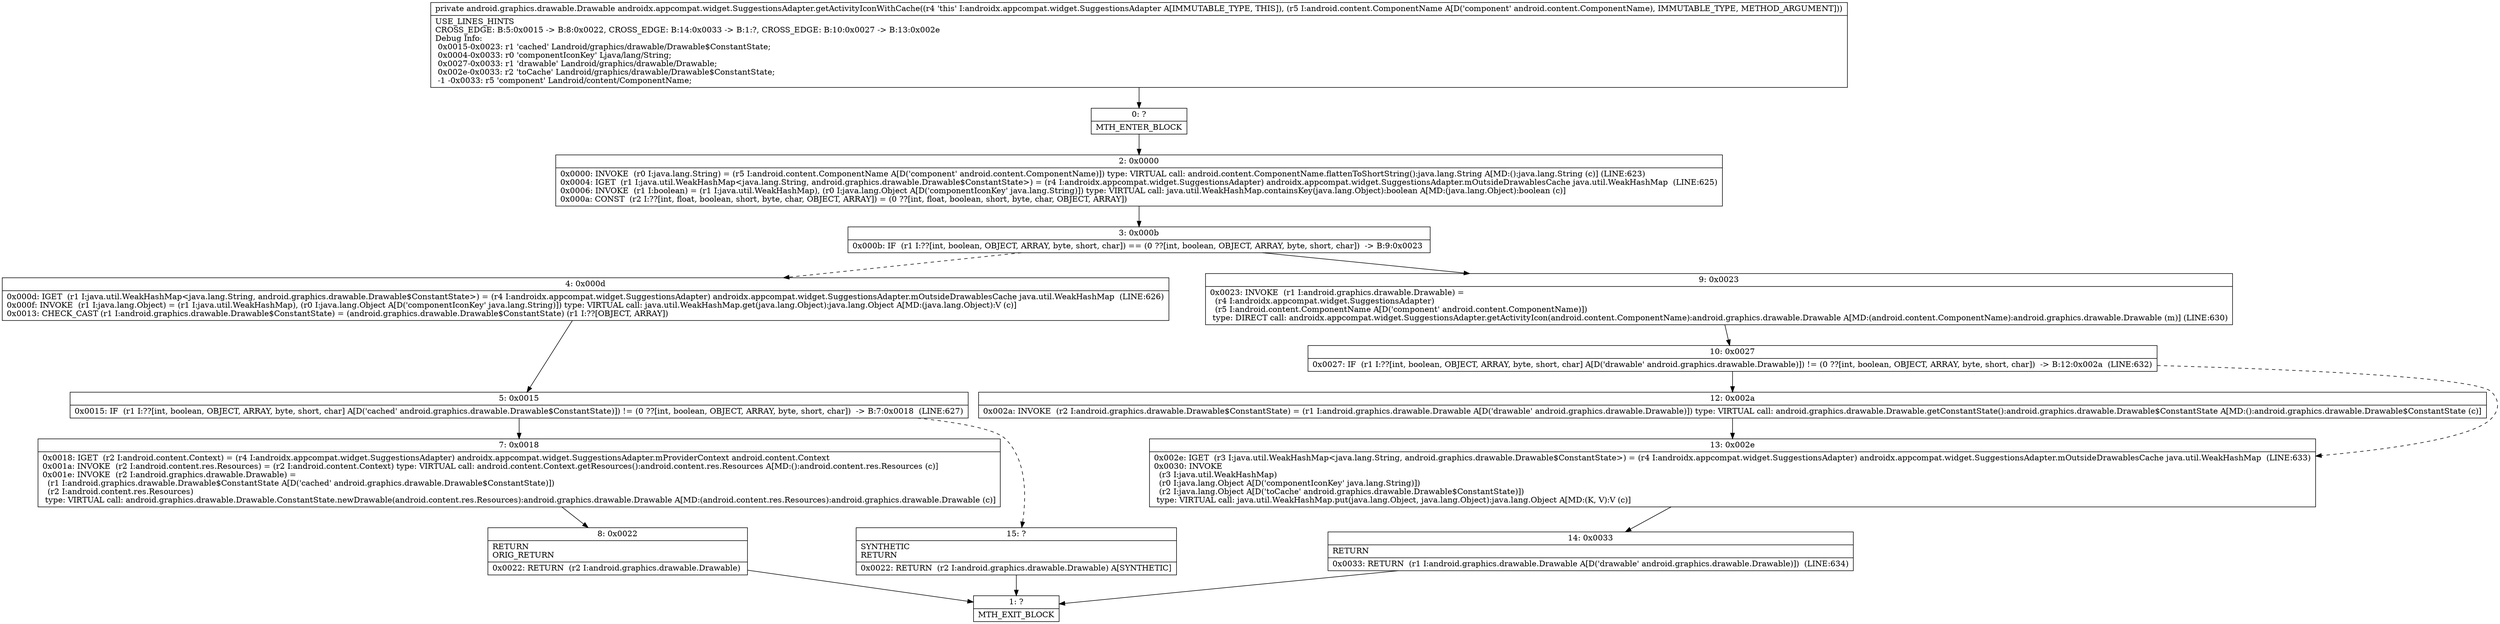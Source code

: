 digraph "CFG forandroidx.appcompat.widget.SuggestionsAdapter.getActivityIconWithCache(Landroid\/content\/ComponentName;)Landroid\/graphics\/drawable\/Drawable;" {
Node_0 [shape=record,label="{0\:\ ?|MTH_ENTER_BLOCK\l}"];
Node_2 [shape=record,label="{2\:\ 0x0000|0x0000: INVOKE  (r0 I:java.lang.String) = (r5 I:android.content.ComponentName A[D('component' android.content.ComponentName)]) type: VIRTUAL call: android.content.ComponentName.flattenToShortString():java.lang.String A[MD:():java.lang.String (c)] (LINE:623)\l0x0004: IGET  (r1 I:java.util.WeakHashMap\<java.lang.String, android.graphics.drawable.Drawable$ConstantState\>) = (r4 I:androidx.appcompat.widget.SuggestionsAdapter) androidx.appcompat.widget.SuggestionsAdapter.mOutsideDrawablesCache java.util.WeakHashMap  (LINE:625)\l0x0006: INVOKE  (r1 I:boolean) = (r1 I:java.util.WeakHashMap), (r0 I:java.lang.Object A[D('componentIconKey' java.lang.String)]) type: VIRTUAL call: java.util.WeakHashMap.containsKey(java.lang.Object):boolean A[MD:(java.lang.Object):boolean (c)]\l0x000a: CONST  (r2 I:??[int, float, boolean, short, byte, char, OBJECT, ARRAY]) = (0 ??[int, float, boolean, short, byte, char, OBJECT, ARRAY]) \l}"];
Node_3 [shape=record,label="{3\:\ 0x000b|0x000b: IF  (r1 I:??[int, boolean, OBJECT, ARRAY, byte, short, char]) == (0 ??[int, boolean, OBJECT, ARRAY, byte, short, char])  \-\> B:9:0x0023 \l}"];
Node_4 [shape=record,label="{4\:\ 0x000d|0x000d: IGET  (r1 I:java.util.WeakHashMap\<java.lang.String, android.graphics.drawable.Drawable$ConstantState\>) = (r4 I:androidx.appcompat.widget.SuggestionsAdapter) androidx.appcompat.widget.SuggestionsAdapter.mOutsideDrawablesCache java.util.WeakHashMap  (LINE:626)\l0x000f: INVOKE  (r1 I:java.lang.Object) = (r1 I:java.util.WeakHashMap), (r0 I:java.lang.Object A[D('componentIconKey' java.lang.String)]) type: VIRTUAL call: java.util.WeakHashMap.get(java.lang.Object):java.lang.Object A[MD:(java.lang.Object):V (c)]\l0x0013: CHECK_CAST (r1 I:android.graphics.drawable.Drawable$ConstantState) = (android.graphics.drawable.Drawable$ConstantState) (r1 I:??[OBJECT, ARRAY]) \l}"];
Node_5 [shape=record,label="{5\:\ 0x0015|0x0015: IF  (r1 I:??[int, boolean, OBJECT, ARRAY, byte, short, char] A[D('cached' android.graphics.drawable.Drawable$ConstantState)]) != (0 ??[int, boolean, OBJECT, ARRAY, byte, short, char])  \-\> B:7:0x0018  (LINE:627)\l}"];
Node_7 [shape=record,label="{7\:\ 0x0018|0x0018: IGET  (r2 I:android.content.Context) = (r4 I:androidx.appcompat.widget.SuggestionsAdapter) androidx.appcompat.widget.SuggestionsAdapter.mProviderContext android.content.Context \l0x001a: INVOKE  (r2 I:android.content.res.Resources) = (r2 I:android.content.Context) type: VIRTUAL call: android.content.Context.getResources():android.content.res.Resources A[MD:():android.content.res.Resources (c)]\l0x001e: INVOKE  (r2 I:android.graphics.drawable.Drawable) = \l  (r1 I:android.graphics.drawable.Drawable$ConstantState A[D('cached' android.graphics.drawable.Drawable$ConstantState)])\l  (r2 I:android.content.res.Resources)\l type: VIRTUAL call: android.graphics.drawable.Drawable.ConstantState.newDrawable(android.content.res.Resources):android.graphics.drawable.Drawable A[MD:(android.content.res.Resources):android.graphics.drawable.Drawable (c)]\l}"];
Node_8 [shape=record,label="{8\:\ 0x0022|RETURN\lORIG_RETURN\l|0x0022: RETURN  (r2 I:android.graphics.drawable.Drawable) \l}"];
Node_1 [shape=record,label="{1\:\ ?|MTH_EXIT_BLOCK\l}"];
Node_15 [shape=record,label="{15\:\ ?|SYNTHETIC\lRETURN\l|0x0022: RETURN  (r2 I:android.graphics.drawable.Drawable) A[SYNTHETIC]\l}"];
Node_9 [shape=record,label="{9\:\ 0x0023|0x0023: INVOKE  (r1 I:android.graphics.drawable.Drawable) = \l  (r4 I:androidx.appcompat.widget.SuggestionsAdapter)\l  (r5 I:android.content.ComponentName A[D('component' android.content.ComponentName)])\l type: DIRECT call: androidx.appcompat.widget.SuggestionsAdapter.getActivityIcon(android.content.ComponentName):android.graphics.drawable.Drawable A[MD:(android.content.ComponentName):android.graphics.drawable.Drawable (m)] (LINE:630)\l}"];
Node_10 [shape=record,label="{10\:\ 0x0027|0x0027: IF  (r1 I:??[int, boolean, OBJECT, ARRAY, byte, short, char] A[D('drawable' android.graphics.drawable.Drawable)]) != (0 ??[int, boolean, OBJECT, ARRAY, byte, short, char])  \-\> B:12:0x002a  (LINE:632)\l}"];
Node_12 [shape=record,label="{12\:\ 0x002a|0x002a: INVOKE  (r2 I:android.graphics.drawable.Drawable$ConstantState) = (r1 I:android.graphics.drawable.Drawable A[D('drawable' android.graphics.drawable.Drawable)]) type: VIRTUAL call: android.graphics.drawable.Drawable.getConstantState():android.graphics.drawable.Drawable$ConstantState A[MD:():android.graphics.drawable.Drawable$ConstantState (c)]\l}"];
Node_13 [shape=record,label="{13\:\ 0x002e|0x002e: IGET  (r3 I:java.util.WeakHashMap\<java.lang.String, android.graphics.drawable.Drawable$ConstantState\>) = (r4 I:androidx.appcompat.widget.SuggestionsAdapter) androidx.appcompat.widget.SuggestionsAdapter.mOutsideDrawablesCache java.util.WeakHashMap  (LINE:633)\l0x0030: INVOKE  \l  (r3 I:java.util.WeakHashMap)\l  (r0 I:java.lang.Object A[D('componentIconKey' java.lang.String)])\l  (r2 I:java.lang.Object A[D('toCache' android.graphics.drawable.Drawable$ConstantState)])\l type: VIRTUAL call: java.util.WeakHashMap.put(java.lang.Object, java.lang.Object):java.lang.Object A[MD:(K, V):V (c)]\l}"];
Node_14 [shape=record,label="{14\:\ 0x0033|RETURN\l|0x0033: RETURN  (r1 I:android.graphics.drawable.Drawable A[D('drawable' android.graphics.drawable.Drawable)])  (LINE:634)\l}"];
MethodNode[shape=record,label="{private android.graphics.drawable.Drawable androidx.appcompat.widget.SuggestionsAdapter.getActivityIconWithCache((r4 'this' I:androidx.appcompat.widget.SuggestionsAdapter A[IMMUTABLE_TYPE, THIS]), (r5 I:android.content.ComponentName A[D('component' android.content.ComponentName), IMMUTABLE_TYPE, METHOD_ARGUMENT]))  | USE_LINES_HINTS\lCROSS_EDGE: B:5:0x0015 \-\> B:8:0x0022, CROSS_EDGE: B:14:0x0033 \-\> B:1:?, CROSS_EDGE: B:10:0x0027 \-\> B:13:0x002e\lDebug Info:\l  0x0015\-0x0023: r1 'cached' Landroid\/graphics\/drawable\/Drawable$ConstantState;\l  0x0004\-0x0033: r0 'componentIconKey' Ljava\/lang\/String;\l  0x0027\-0x0033: r1 'drawable' Landroid\/graphics\/drawable\/Drawable;\l  0x002e\-0x0033: r2 'toCache' Landroid\/graphics\/drawable\/Drawable$ConstantState;\l  \-1 \-0x0033: r5 'component' Landroid\/content\/ComponentName;\l}"];
MethodNode -> Node_0;Node_0 -> Node_2;
Node_2 -> Node_3;
Node_3 -> Node_4[style=dashed];
Node_3 -> Node_9;
Node_4 -> Node_5;
Node_5 -> Node_7;
Node_5 -> Node_15[style=dashed];
Node_7 -> Node_8;
Node_8 -> Node_1;
Node_15 -> Node_1;
Node_9 -> Node_10;
Node_10 -> Node_12;
Node_10 -> Node_13[style=dashed];
Node_12 -> Node_13;
Node_13 -> Node_14;
Node_14 -> Node_1;
}

